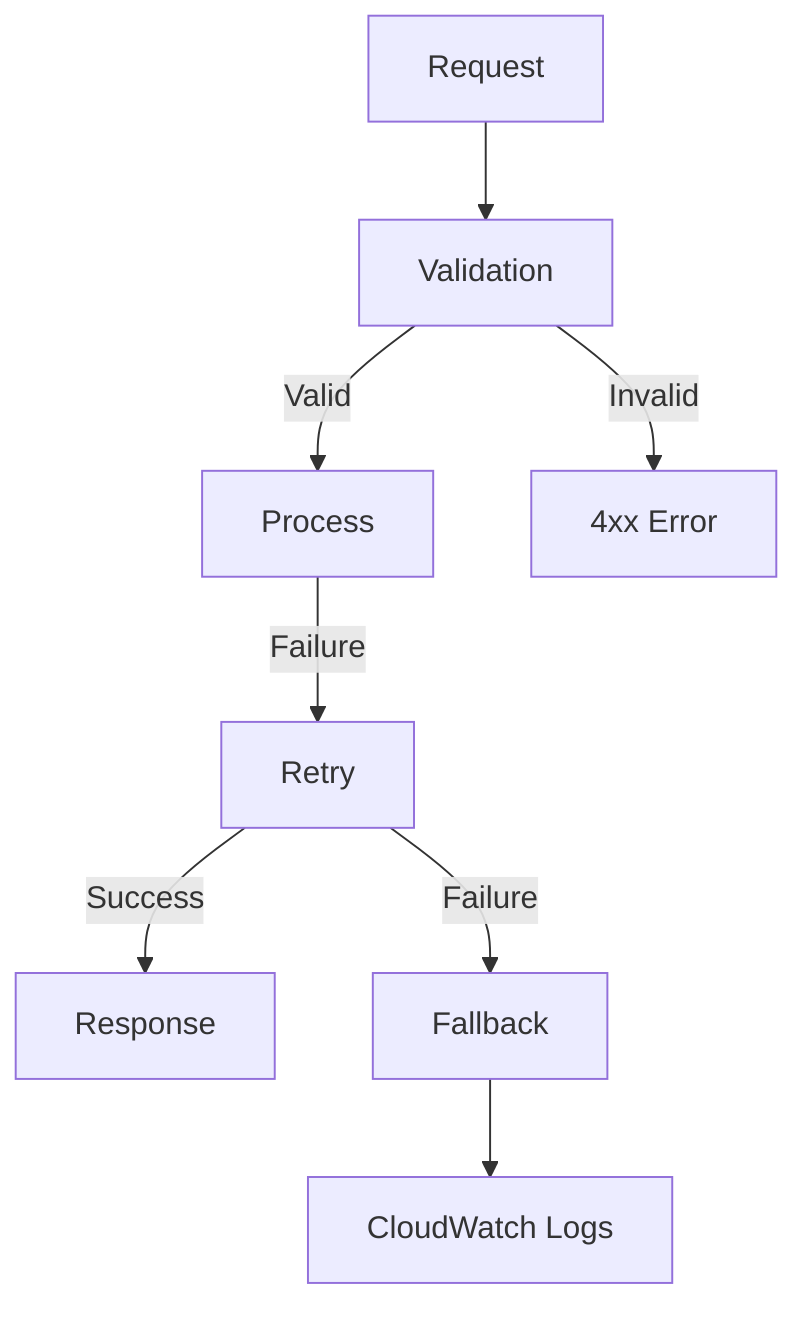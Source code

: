 flowchart TD
    Request --> Validation
    Validation -->|Valid| Process
    Validation -->|Invalid| Error[4xx Error]
    Process -->|Failure| Retry
    Retry -->|Success| Response
    Retry -->|Failure| Fallback
    Fallback --> Log[CloudWatch Logs]